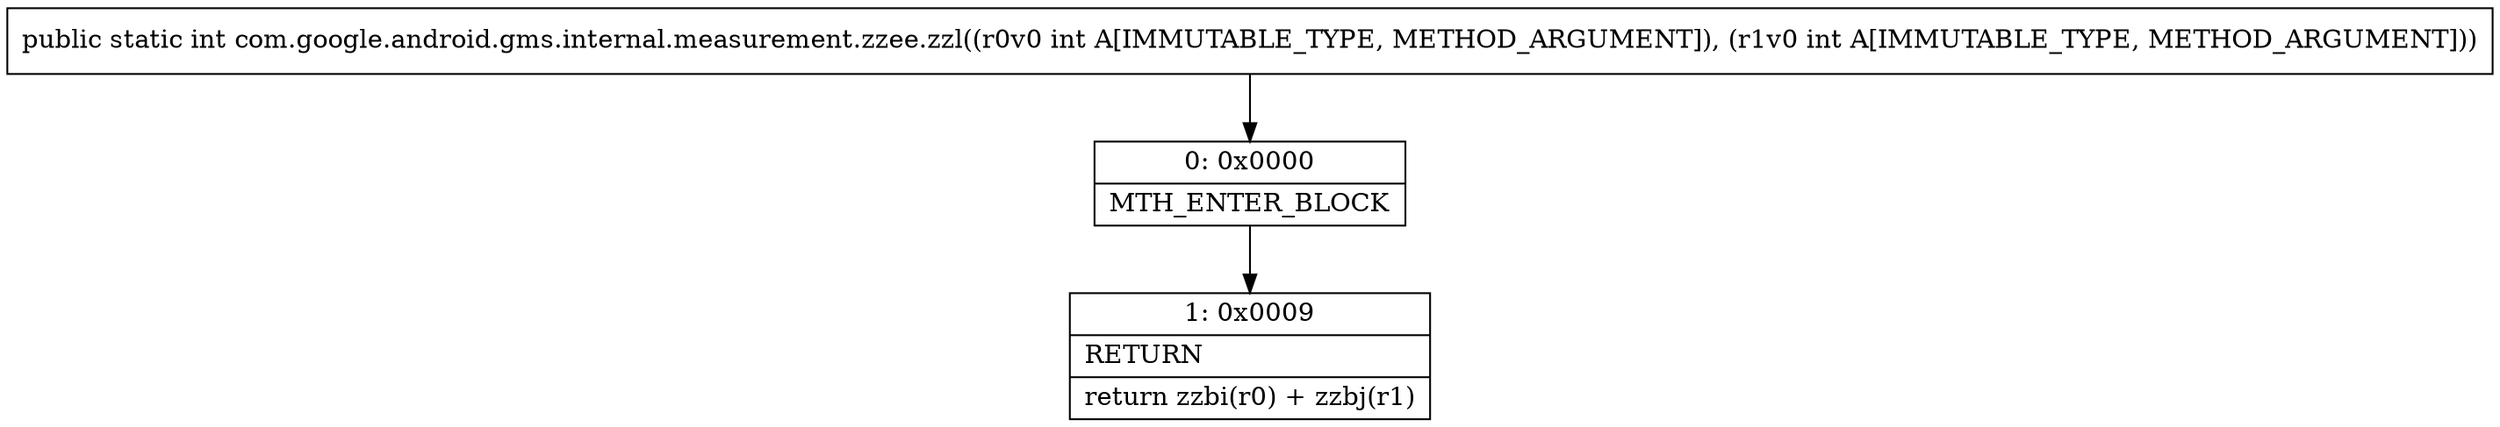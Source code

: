 digraph "CFG forcom.google.android.gms.internal.measurement.zzee.zzl(II)I" {
Node_0 [shape=record,label="{0\:\ 0x0000|MTH_ENTER_BLOCK\l}"];
Node_1 [shape=record,label="{1\:\ 0x0009|RETURN\l|return zzbi(r0) + zzbj(r1)\l}"];
MethodNode[shape=record,label="{public static int com.google.android.gms.internal.measurement.zzee.zzl((r0v0 int A[IMMUTABLE_TYPE, METHOD_ARGUMENT]), (r1v0 int A[IMMUTABLE_TYPE, METHOD_ARGUMENT])) }"];
MethodNode -> Node_0;
Node_0 -> Node_1;
}

